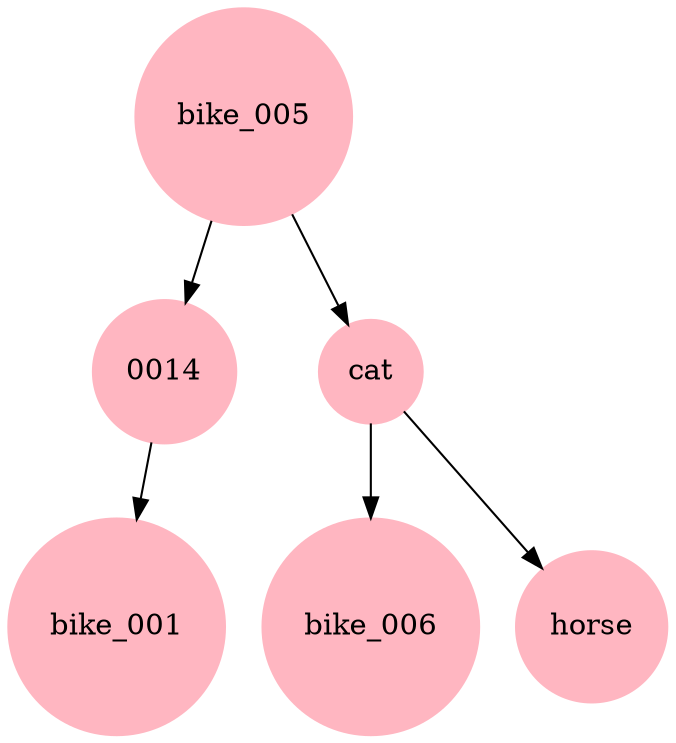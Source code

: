 digraph G
{
     node[shape = circle]
     node[style = filled]
     node[fillcolor = "#FFB6C1"]
     node[color = "#FFB6C1"]
     edge[color = "#000000"]
bike_005->0014->bike_001

bike_005->cat->bike_006
cat->horse


}